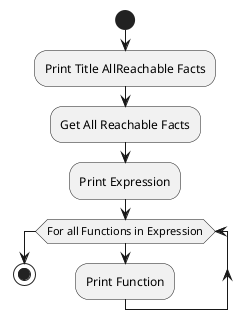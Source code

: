@startuml
start
:Print Title AllReachable Facts;
:Get All Reachable Facts;
:Print Expression;
while(For all Functions in Expression)
:Print Function;
endwhile
stop
@enduml
